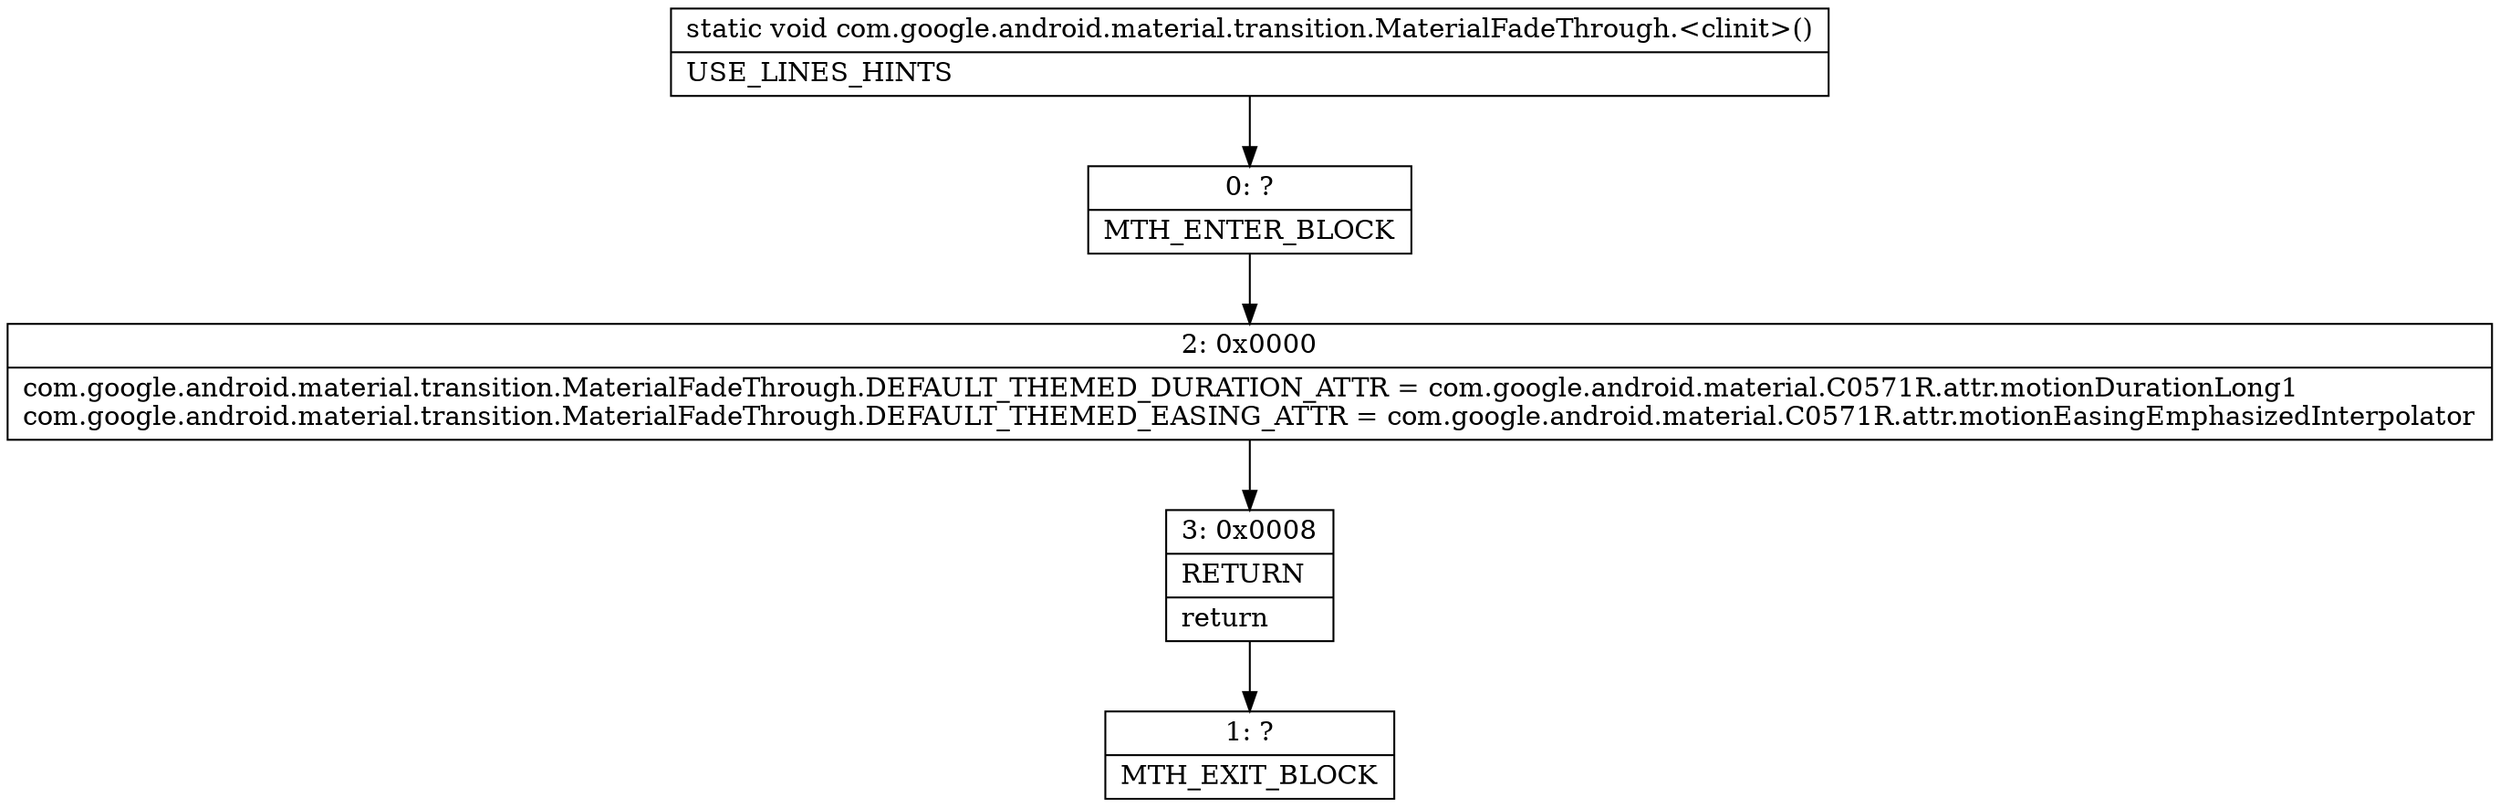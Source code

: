 digraph "CFG forcom.google.android.material.transition.MaterialFadeThrough.\<clinit\>()V" {
Node_0 [shape=record,label="{0\:\ ?|MTH_ENTER_BLOCK\l}"];
Node_2 [shape=record,label="{2\:\ 0x0000|com.google.android.material.transition.MaterialFadeThrough.DEFAULT_THEMED_DURATION_ATTR = com.google.android.material.C0571R.attr.motionDurationLong1\lcom.google.android.material.transition.MaterialFadeThrough.DEFAULT_THEMED_EASING_ATTR = com.google.android.material.C0571R.attr.motionEasingEmphasizedInterpolator\l}"];
Node_3 [shape=record,label="{3\:\ 0x0008|RETURN\l|return\l}"];
Node_1 [shape=record,label="{1\:\ ?|MTH_EXIT_BLOCK\l}"];
MethodNode[shape=record,label="{static void com.google.android.material.transition.MaterialFadeThrough.\<clinit\>()  | USE_LINES_HINTS\l}"];
MethodNode -> Node_0;Node_0 -> Node_2;
Node_2 -> Node_3;
Node_3 -> Node_1;
}

